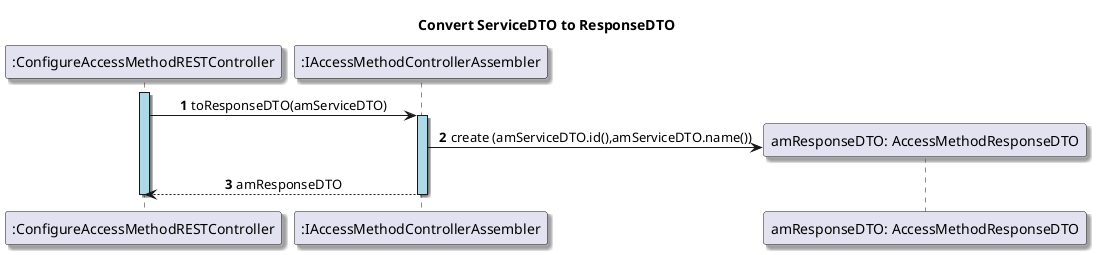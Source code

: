 @startuml

title Convert ServiceDTO to ResponseDTO

autonumber
skinparam {
  ActivityPadding 2
  ActivityMargin 2
  BoxPadding 2
}
skinparam defaultTextAlignment center
skinparam shadowing true

participant ":ConfigureAccessMethodRESTController" as Controller
participant ":IAccessMethodControllerAssembler" as amControllerAssembler
activate Controller #lightBlue

Controller -> amControllerAssembler: toResponseDTO(amServiceDTO)
activate amControllerAssembler #lightBlue

create "amResponseDTO: AccessMethodResponseDTO"
amControllerAssembler -> "amResponseDTO: AccessMethodResponseDTO": create (amServiceDTO.id(),amServiceDTO.name())
amControllerAssembler --> Controller: amResponseDTO
deactivate amControllerAssembler
deactivate Controller

@enduml